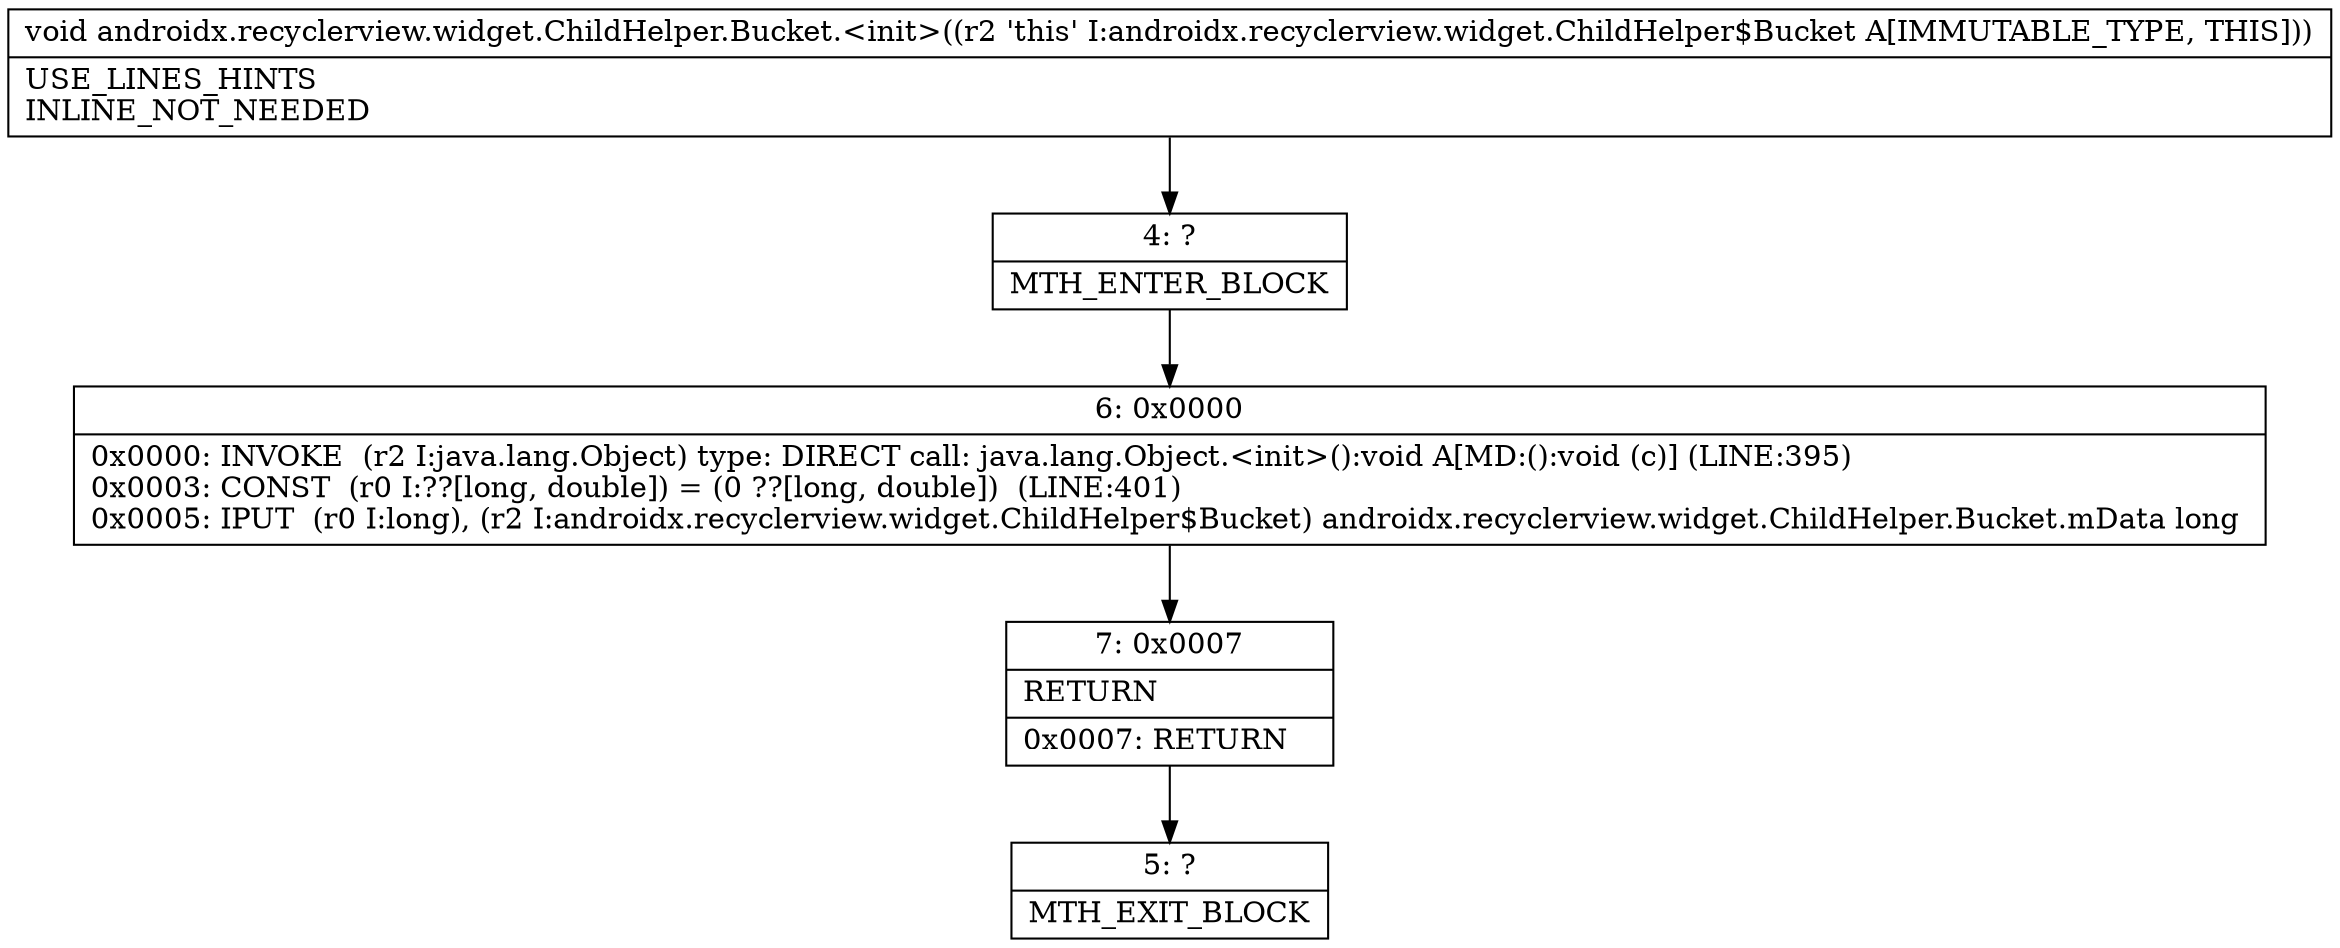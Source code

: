 digraph "CFG forandroidx.recyclerview.widget.ChildHelper.Bucket.\<init\>()V" {
Node_4 [shape=record,label="{4\:\ ?|MTH_ENTER_BLOCK\l}"];
Node_6 [shape=record,label="{6\:\ 0x0000|0x0000: INVOKE  (r2 I:java.lang.Object) type: DIRECT call: java.lang.Object.\<init\>():void A[MD:():void (c)] (LINE:395)\l0x0003: CONST  (r0 I:??[long, double]) = (0 ??[long, double])  (LINE:401)\l0x0005: IPUT  (r0 I:long), (r2 I:androidx.recyclerview.widget.ChildHelper$Bucket) androidx.recyclerview.widget.ChildHelper.Bucket.mData long \l}"];
Node_7 [shape=record,label="{7\:\ 0x0007|RETURN\l|0x0007: RETURN   \l}"];
Node_5 [shape=record,label="{5\:\ ?|MTH_EXIT_BLOCK\l}"];
MethodNode[shape=record,label="{void androidx.recyclerview.widget.ChildHelper.Bucket.\<init\>((r2 'this' I:androidx.recyclerview.widget.ChildHelper$Bucket A[IMMUTABLE_TYPE, THIS]))  | USE_LINES_HINTS\lINLINE_NOT_NEEDED\l}"];
MethodNode -> Node_4;Node_4 -> Node_6;
Node_6 -> Node_7;
Node_7 -> Node_5;
}

